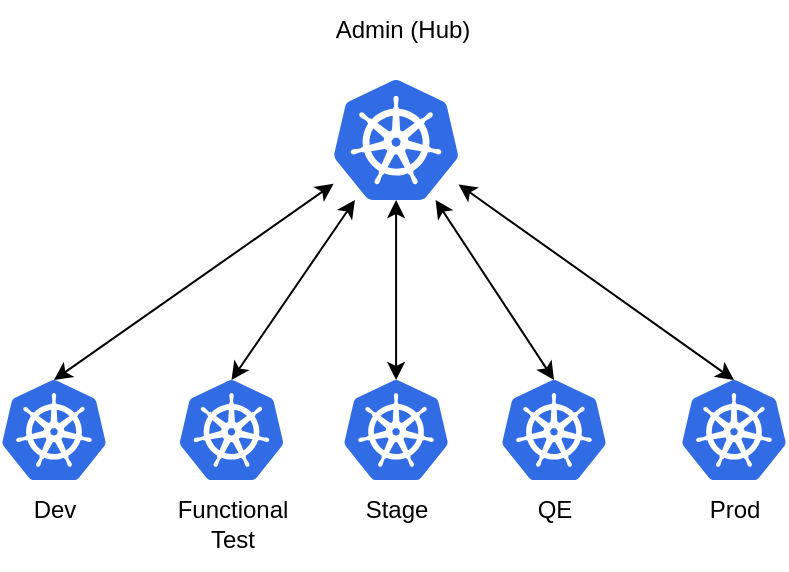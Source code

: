 <mxfile>
    <diagram id="-RQJnHNUL1bMwbcudZb_" name="Page-1">
        <mxGraphModel dx="1005" dy="698" grid="1" gridSize="10" guides="1" tooltips="1" connect="1" arrows="1" fold="1" page="1" pageScale="1" pageWidth="827" pageHeight="1169" math="0" shadow="0">
            <root>
                <mxCell id="0"/>
                <mxCell id="1" parent="0"/>
                <mxCell id="13" style="edgeStyle=none;html=1;entryX=0.5;entryY=0;entryDx=0;entryDy=0;entryPerimeter=0;startArrow=classic;startFill=1;" parent="1" source="4" edge="1">
                    <mxGeometry relative="1" as="geometry">
                        <mxPoint x="205" y="480" as="targetPoint"/>
                    </mxGeometry>
                </mxCell>
                <mxCell id="14" style="edgeStyle=none;html=1;entryX=0.5;entryY=0;entryDx=0;entryDy=0;startArrow=classic;startFill=1;" parent="1" source="4" edge="1">
                    <mxGeometry relative="1" as="geometry">
                        <mxPoint x="293.75" y="480" as="targetPoint"/>
                    </mxGeometry>
                </mxCell>
                <mxCell id="15" style="edgeStyle=none;html=1;startArrow=classic;startFill=1;" parent="1" source="4" target="8" edge="1">
                    <mxGeometry relative="1" as="geometry"/>
                </mxCell>
                <mxCell id="16" style="edgeStyle=none;html=1;entryX=0.5;entryY=0;entryDx=0;entryDy=0;startArrow=classic;startFill=1;" parent="1" source="4" edge="1">
                    <mxGeometry relative="1" as="geometry">
                        <mxPoint x="455" y="480" as="targetPoint"/>
                    </mxGeometry>
                </mxCell>
                <mxCell id="20" style="edgeStyle=none;html=1;entryX=0.5;entryY=0;entryDx=0;entryDy=0;startArrow=classic;startFill=1;" parent="1" source="4" edge="1">
                    <mxGeometry relative="1" as="geometry">
                        <mxPoint x="545" y="480" as="targetPoint"/>
                    </mxGeometry>
                </mxCell>
                <mxCell id="4" value="" style="sketch=0;aspect=fixed;html=1;points=[];align=center;image;fontSize=12;image=img/lib/mscae/Kubernetes.svg;" parent="1" vertex="1">
                    <mxGeometry x="344.79" y="330" width="62.5" height="60" as="geometry"/>
                </mxCell>
                <mxCell id="6" value="Dev" style="text;html=1;align=center;verticalAlign=middle;resizable=0;points=[];autosize=1;strokeColor=none;fillColor=none;" parent="1" vertex="1">
                    <mxGeometry x="185" y="530" width="40" height="30" as="geometry"/>
                </mxCell>
                <mxCell id="7" value="&lt;br&gt;Functional&lt;br&gt;Test" style="text;html=1;align=center;verticalAlign=middle;resizable=0;points=[];autosize=1;strokeColor=none;fillColor=none;" parent="1" vertex="1">
                    <mxGeometry x="253.75" y="515" width="80" height="60" as="geometry"/>
                </mxCell>
                <mxCell id="8" value="" style="sketch=0;aspect=fixed;html=1;points=[];align=center;image;fontSize=12;image=img/lib/mscae/Kubernetes.svg;" parent="1" vertex="1">
                    <mxGeometry x="350" y="480" width="52.08" height="50" as="geometry"/>
                </mxCell>
                <mxCell id="9" value="Stage" style="text;html=1;align=center;verticalAlign=middle;resizable=0;points=[];autosize=1;strokeColor=none;fillColor=none;" parent="1" vertex="1">
                    <mxGeometry x="351.04" y="530" width="50" height="30" as="geometry"/>
                </mxCell>
                <mxCell id="11" value="QE" style="text;html=1;align=center;verticalAlign=middle;resizable=0;points=[];autosize=1;strokeColor=none;fillColor=none;" parent="1" vertex="1">
                    <mxGeometry x="435" y="530" width="40" height="30" as="geometry"/>
                </mxCell>
                <mxCell id="12" value="Admin (Hub)" style="text;html=1;align=center;verticalAlign=middle;resizable=0;points=[];autosize=1;strokeColor=none;fillColor=none;" parent="1" vertex="1">
                    <mxGeometry x="333.75" y="290" width="90" height="30" as="geometry"/>
                </mxCell>
                <mxCell id="19" value="Prod" style="text;html=1;align=center;verticalAlign=middle;resizable=0;points=[];autosize=1;strokeColor=none;fillColor=none;" parent="1" vertex="1">
                    <mxGeometry x="520" y="530" width="50" height="30" as="geometry"/>
                </mxCell>
                <mxCell id="21" value="" style="sketch=0;aspect=fixed;html=1;points=[];align=center;image;fontSize=12;image=img/lib/mscae/Kubernetes.svg;" parent="1" vertex="1">
                    <mxGeometry x="428.96" y="480" width="52.08" height="50" as="geometry"/>
                </mxCell>
                <mxCell id="22" value="" style="sketch=0;aspect=fixed;html=1;points=[];align=center;image;fontSize=12;image=img/lib/mscae/Kubernetes.svg;" parent="1" vertex="1">
                    <mxGeometry x="518.96" y="480" width="52.08" height="50" as="geometry"/>
                </mxCell>
                <mxCell id="23" value="" style="sketch=0;aspect=fixed;html=1;points=[];align=center;image;fontSize=12;image=img/lib/mscae/Kubernetes.svg;" parent="1" vertex="1">
                    <mxGeometry x="267.71" y="480" width="52.08" height="50" as="geometry"/>
                </mxCell>
                <mxCell id="24" value="" style="sketch=0;aspect=fixed;html=1;points=[];align=center;image;fontSize=12;image=img/lib/mscae/Kubernetes.svg;" parent="1" vertex="1">
                    <mxGeometry x="178.96" y="480" width="52.08" height="50" as="geometry"/>
                </mxCell>
            </root>
        </mxGraphModel>
    </diagram>
</mxfile>